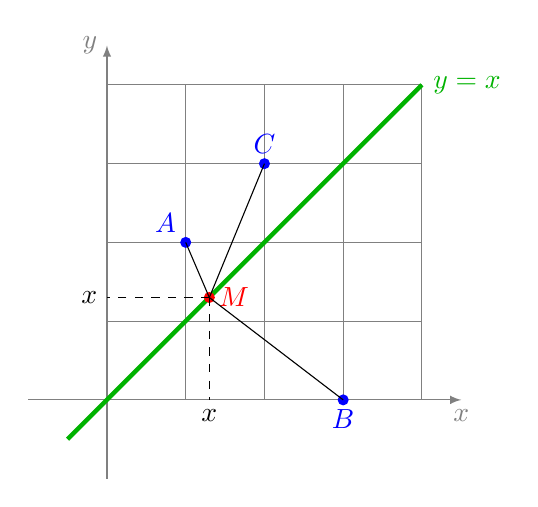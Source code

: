 \begin{tikzpicture}[scale=1]

\draw[->,>=latex, gray] (-1,0)--(4.5,0) node[below] {$x$};
\draw[->,>=latex, gray] (0,-1)--(0,4.5) node[left] {$y$};
\draw[gray] (0,0) grid (4,4);
\draw[ultra thick,green!70!black] (-0.5,-0.5) -- (4,4) node[right]{$y=x$};

\coordinate (A) at (1,2);
\coordinate (B) at (3,0);
\coordinate (C) at (2,3);

\fill[blue] (A) circle (2pt) node[above left]{$A$};
\fill[blue] (B) circle (2pt) node[below]{$B$};
\fill[blue] (C) circle (2pt) node[above]{$C$};

\def\x{1.3}
\coordinate (M) at (\x,\x);
\fill[red] (M) circle (2pt) node[right]{$M$};
\draw (A)--(M);
\draw (B)--(M);
\draw (C)--(M);

\draw[dashed] (M)--(\x,0) node[below]{$x$};
\draw[dashed] (M)--(0,\x) node[left]{$x$};
\end{tikzpicture}